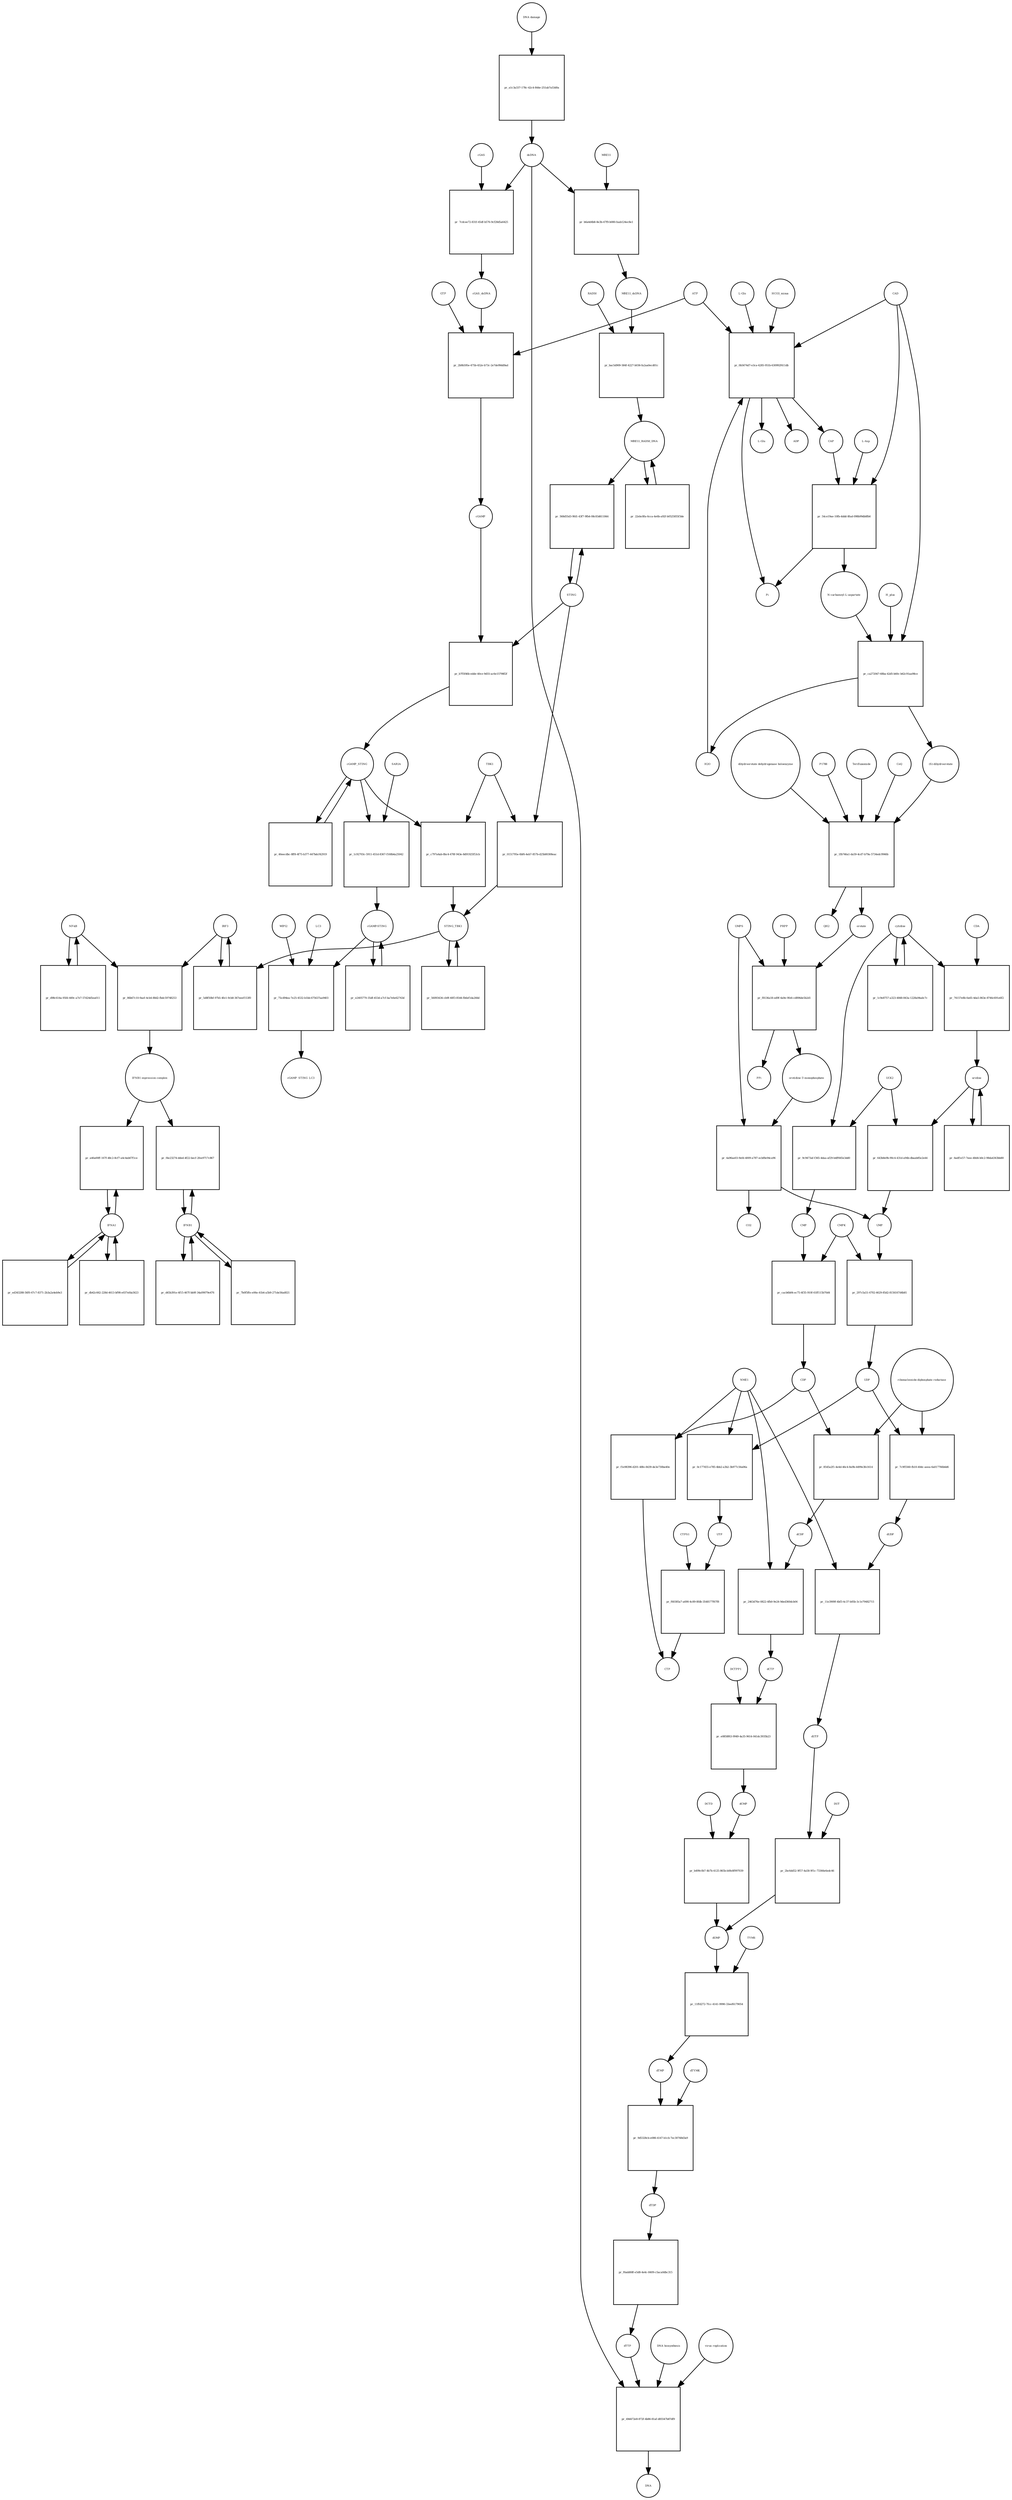 strict digraph  {
"NF-kB" [annotation="urn_miriam_obo.go_GO%3A0071159", bipartite=0, cls=complex, fontsize=4, label="NF-kB", shape=circle];
"pr_86b67c10-9aef-4cb4-88d2-fbdc59748253" [annotation="", bipartite=1, cls=process, fontsize=4, label="pr_86b67c10-9aef-4cb4-88d2-fbdc59748253", shape=square];
"IFNB1 expression complex" [annotation="", bipartite=0, cls=complex, fontsize=4, label="IFNB1 expression complex", shape=circle];
IRF3 [annotation="urn_miriam_hgnc_6118|urn_miriam_uniprot_Q14653|urn_miriam_ensembl_ENSG00000126456|urn_miriam_refseq_NM_001571|urn_miriam_hgnc.symbol_IRF3|urn_miriam_ncbigene_3661", bipartite=0, cls="macromolecule multimer", fontsize=4, label=IRF3, shape=circle];
dCDP [annotation="urn_miriam_obo.chebi_CHEBI%3A28846", bipartite=0, cls="simple chemical", fontsize=4, label=dCDP, shape=circle];
"pr_2463d76e-0822-4fb0-9e24-9ded360dcb04" [annotation="", bipartite=1, cls=process, fontsize=4, label="pr_2463d76e-0822-4fb0-9e24-9ded360dcb04", shape=square];
dCTP [annotation="urn_miriam_obo.chebi_CHEBI%3A16311", bipartite=0, cls="simple chemical", fontsize=4, label=dCTP, shape=circle];
NME1 [annotation="urn_miriam_uniprot_P15531|urn_miriam_hgnc_7849", bipartite=0, cls=macromolecule, fontsize=4, label=NME1, shape=circle];
uridine [annotation="urn_miriam_obo.chebi_CHEBI%3A16704", bipartite=0, cls="simple chemical", fontsize=4, label=uridine, shape=circle];
"pr_643b8e9b-90c4-431d-a94b-dbaab85e2e44" [annotation="", bipartite=1, cls=process, fontsize=4, label="pr_643b8e9b-90c4-431d-a94b-dbaab85e2e44", shape=square];
UMP [annotation="urn_miriam_obo.chebi_CHEBI%3A57865", bipartite=0, cls="simple chemical", fontsize=4, label=UMP, shape=circle];
UCK2 [annotation="urn_miriam_uniprot_Q9HA47|urn_miriam_hgnc_HGNC%3A12562", bipartite=0, cls=macromolecule, fontsize=4, label=UCK2, shape=circle];
"orotidine 5'-monophosphate" [annotation="urn_miriam_obo.chebi_CHEBI%3A15842", bipartite=0, cls="simple chemical", fontsize=4, label="orotidine 5'-monophosphate", shape=circle];
"pr_4a96ae03-9efd-4009-a787-ecbf8e94ca96" [annotation="", bipartite=1, cls=process, fontsize=4, label="pr_4a96ae03-9efd-4009-a787-ecbf8e94ca96", shape=square];
UMPS [annotation="urn_miriam_ncbigene_7372|urn_miriam_refseq_NM_000373|urn_miriam_hgnc.symbol_UMPS|urn_miriam_hgnc_12563|urn_miriam_ensembl_ENSG00000114491|urn_miriam_uniprot_P11172", bipartite=0, cls="macromolecule multimer", fontsize=4, label=UMPS, shape=circle];
CO2 [annotation="urn_miriam_obo.chebi_CHEBI%3A16526", bipartite=0, cls="simple chemical", fontsize=4, label=CO2, shape=circle];
UTP [annotation="urn_miriam_obo.chebi_CHEBI%3A15713", bipartite=0, cls="simple chemical", fontsize=4, label=UTP, shape=circle];
"pr_f60385a7-a690-4c89-8fdb-3548177f67f8" [annotation="", bipartite=1, cls=process, fontsize=4, label="pr_f60385a7-a690-4c89-8fdb-3548177f67f8", shape=square];
CTP [annotation="urn_miriam_obo.chebi_CHEBI%3A17677", bipartite=0, cls="simple chemical", fontsize=4, label=CTP, shape=circle];
CTPS1 [annotation="urn_miriam_hgnc_HGNC%3A2519|urn_miriam_uniprot_P17812", bipartite=0, cls=macromolecule, fontsize=4, label=CTPS1, shape=circle];
UDP [annotation="urn_miriam_obo.chebi_CHEBI%3A17659", bipartite=0, cls="simple chemical", fontsize=4, label=UDP, shape=circle];
"pr_7c9f5560-fb10-40dc-aeea-6a017766b6d6" [annotation="", bipartite=1, cls=process, fontsize=4, label="pr_7c9f5560-fb10-40dc-aeea-6a017766b6d6", shape=square];
dUDP [annotation="urn_miriam_obo.chebi_CHEBI%3A28850", bipartite=0, cls="simple chemical", fontsize=4, label=dUDP, shape=circle];
"ribonucleoside-diphosphate reductase" [annotation="urn_miriam_brenda_1.17.4.1|urn_miriam_obo.go_GO%3A0005971", bipartite=0, cls=complex, fontsize=4, label="ribonucleoside-diphosphate reductase", shape=circle];
IFNB1 [annotation="urn_miriam_ensembl_ENSG00000171855|urn_miriam_hgnc.symbol_IFNB1|urn_miriam_hgnc_5434|urn_miriam_uniprot_P01574|urn_miriam_refseq_NM_002176|urn_miriam_ncbigene_3456", bipartite=0, cls=macromolecule, fontsize=4, label=IFNB1, shape=circle];
"pr_f4e23274-dded-4f22-becf-2fee9717c867" [annotation="", bipartite=1, cls=process, fontsize=4, label="pr_f4e23274-dded-4f22-becf-2fee9717c867", shape=square];
"pr_297c5a51-6702-4629-85d2-8156167d4b81" [annotation="", bipartite=1, cls=process, fontsize=4, label="pr_297c5a51-6702-4629-85d2-8156167d4b81", shape=square];
CMPK [annotation="urn_miriam_uniprot_P30085|urn_miriam_hgnc_HGNC%3A18170", bipartite=0, cls=macromolecule, fontsize=4, label=CMPK, shape=circle];
"cGAMP-STING" [annotation="", bipartite=0, cls=complex, fontsize=4, label="cGAMP-STING", shape=circle];
"pr_e2405770-35df-453d-a7cf-ba7e6e62743d" [annotation="", bipartite=1, cls=process, fontsize=4, label="pr_e2405770-35df-453d-a7cf-ba7e6e62743d", shape=square];
IFNA1 [annotation="urn_miriam_hgnc.symbol_IFNA1|urn_miriam_ncbigene_3439|urn_miriam_refseq_NM_024013|urn_miriam_uniprot_P01562|urn_miriam_hgnc_5417|urn_miriam_ensembl_ENSG00000197919", bipartite=0, cls=macromolecule, fontsize=4, label=IFNA1, shape=circle];
"pr_a46a00ff-167f-48c2-8cf7-a4c4ab67f1ce" [annotation="", bipartite=1, cls=process, fontsize=4, label="pr_a46a00ff-167f-48c2-8cf7-a4c4ab67f1ce", shape=square];
"pr_6adf1e57-7eee-48d4-b0c2-98da4363bb80" [annotation="", bipartite=1, cls=process, fontsize=4, label="pr_6adf1e57-7eee-48d4-b0c2-98da4363bb80", shape=square];
CDP [annotation="urn_miriam_obo.chebi_CHEBI%3A17239", bipartite=0, cls="simple chemical", fontsize=4, label=CDP, shape=circle];
"pr_8545a2f1-4e4d-46c4-8a9b-4499e3fe1614" [annotation="", bipartite=1, cls=process, fontsize=4, label="pr_8545a2f1-4e4d-46c4-8a9b-4499e3fe1614", shape=square];
"pr_f1e98396-d201-48fe-8439-de3e730be40e" [annotation="", bipartite=1, cls=process, fontsize=4, label="pr_f1e98396-d201-48fe-8439-de3e730be40e", shape=square];
dTDP [annotation="urn_miriam_obo.chebi_CHEBI%3A18075", bipartite=0, cls="simple chemical", fontsize=4, label=dTDP, shape=circle];
"pr_f6add68f-e5d8-4e4c-8409-c5aca0dbc315" [annotation="", bipartite=1, cls=process, fontsize=4, label="pr_f6add68f-e5d8-4e4c-8409-c5aca0dbc315", shape=square];
dTTP [annotation="urn_miriam_obo.chebi_CHEBI%3A18077", bipartite=0, cls="simple chemical", fontsize=4, label=dTTP, shape=circle];
CMP [annotation="urn_miriam_obo.chebi_CHEBI%3A17361", bipartite=0, cls="simple chemical", fontsize=4, label=CMP, shape=circle];
"pr_cacb6b84-ec75-4f35-910f-61ff115b70d4" [annotation="", bipartite=1, cls=process, fontsize=4, label="pr_cacb6b84-ec75-4f35-910f-61ff115b70d4", shape=square];
dUMP [annotation="urn_miriam_obo.chebi_CHEBI%3A17622", bipartite=0, cls="simple chemical", fontsize=4, label=dUMP, shape=circle];
"pr_11ffd272-7fcc-4141-9990-33eef6179054" [annotation="", bipartite=1, cls=process, fontsize=4, label="pr_11ffd272-7fcc-4141-9990-33eef6179054", shape=square];
dTMP [annotation="urn_miriam_obo.chebi_CHEBI%3A17013", bipartite=0, cls="simple chemical", fontsize=4, label=dTMP, shape=circle];
TYMS [annotation="urn_miriam_uniprot_P04818|urn_miriam_hgnc_HGNC%3A12441", bipartite=0, cls=macromolecule, fontsize=4, label=TYMS, shape=circle];
dsDNA [annotation="urn_miriam_obo.chebi_CHEBI%3A75909", bipartite=0, cls="simple chemical", fontsize=4, label=dsDNA, shape=circle];
"pr_49d472e8-872f-4b86-81af-d85547b87df9" [annotation="", bipartite=1, cls=process, fontsize=4, label="pr_49d472e8-872f-4b86-81af-d85547b87df9", shape=square];
DNA [annotation="", bipartite=0, cls="nucleic acid feature", fontsize=4, label=DNA, shape=circle];
"DNA biosynthesis" [annotation="urn_miriam_obo.go_GO%3A0071897", bipartite=0, cls=phenotype, fontsize=4, label="DNA biosynthesis", shape=circle];
"virus replication" [annotation="urn_miriam_obo.go_GO%3A0019079", bipartite=0, cls=phenotype, fontsize=4, label="virus replication", shape=circle];
MRE11_RAD50_DNA [annotation="", bipartite=0, cls=complex, fontsize=4, label=MRE11_RAD50_DNA, shape=circle];
"pr_22ebc8fa-6cca-4e6b-a92f-b0525855f3de" [annotation="", bipartite=1, cls=process, fontsize=4, label="pr_22ebc8fa-6cca-4e6b-a92f-b0525855f3de", shape=square];
"pr_e0858f63-9949-4a35-9614-041dc3935b23" [annotation="", bipartite=1, cls=process, fontsize=4, label="pr_e0858f63-9949-4a35-9614-041dc3935b23", shape=square];
dCMP [annotation="urn_miriam_obo.chebi_CHEBI%3A15918", bipartite=0, cls="simple chemical", fontsize=4, label=dCMP, shape=circle];
DCTPP1 [annotation="urn_miriam_uniprot_Q9H773|urn_miriam_hgnc_HGNC%3A28777", bipartite=0, cls=macromolecule, fontsize=4, label=DCTPP1, shape=circle];
"pr_7b0f5ffe-e06e-41b4-a5b9-271de56ad021" [annotation="", bipartite=1, cls=process, fontsize=4, label="pr_7b0f5ffe-e06e-41b4-a5b9-271de56ad021", shape=square];
"pr_d45b391e-4f15-467f-bb9f-34a09079e476" [annotation="", bipartite=1, cls=process, fontsize=4, label="pr_d45b391e-4f15-467f-bb9f-34a09079e476", shape=square];
ATP [annotation="urn_miriam_obo.chebi_CHEBI%3A15422", bipartite=0, cls="simple chemical", fontsize=4, label=ATP, shape=circle];
"pr_2b9b595e-475b-452e-b73c-2e7de99dd9ad" [annotation="", bipartite=1, cls=process, fontsize=4, label="pr_2b9b595e-475b-452e-b73c-2e7de99dd9ad", shape=square];
GTP [annotation="urn_miriam_obo.chebi_CHEBI%3A15996", bipartite=0, cls="simple chemical", fontsize=4, label=GTP, shape=circle];
cGAMP [annotation="urn_miriam_obo.chebi_CHEBI%3A75947", bipartite=0, cls="simple chemical", fontsize=4, label=cGAMP, shape=circle];
cGAS_dsDNA [annotation=urn_miriam_pubmed_28363908, bipartite=0, cls=complex, fontsize=4, label=cGAS_dsDNA, shape=circle];
cytidine [annotation="urn_miriam_obo.chebi_CHEBI%3A17562", bipartite=0, cls="simple chemical", fontsize=4, label=cytidine, shape=circle];
"pr_9c9473af-f365-4daa-af29-b4ff665e3dd0" [annotation="", bipartite=1, cls=process, fontsize=4, label="pr_9c9473af-f365-4daa-af29-b4ff665e3dd0", shape=square];
"pr_b7f5f46b-edde-40ce-9d55-ac6e15798f2f" [annotation="", bipartite=1, cls=process, fontsize=4, label="pr_b7f5f46b-edde-40ce-9d55-ac6e15798f2f", shape=square];
STING [annotation=urn_miriam_uniprot_Q86WV6, bipartite=0, cls="macromolecule multimer", fontsize=4, label=STING, shape=circle];
cGAMP_STING [annotation="urn_miriam_obo.go_GO%3A1990231", bipartite=0, cls=complex, fontsize=4, label=cGAMP_STING, shape=circle];
"L-Gln" [annotation="urn_miriam_obo.chebi_CHEBI%3A18050", bipartite=0, cls="simple chemical", fontsize=4, label="L-Gln", shape=circle];
"pr_0b5674d7-e3ca-4285-951b-630992f411db" [annotation="", bipartite=1, cls=process, fontsize=4, label="pr_0b5674d7-e3ca-4285-951b-630992f411db", shape=square];
CAP [annotation="urn_miriam_obo.chebi_CHEBI%3A17672", bipartite=0, cls="simple chemical", fontsize=4, label=CAP, shape=circle];
CAD [annotation="urn_miriam_refseq_NM_001306079|urn_miriam_hgnc_1424|urn_miriam_hgnc.symbol_CAD|urn_miriam_uniprot_P27708|urn_miriam_ncbigene_790|urn_miriam_ensembl_ENSG00000084774", bipartite=0, cls=macromolecule, fontsize=4, label=CAD, shape=circle];
HCO3_minus [annotation="urn_miriam_obo.chebi_CHEBI%3A17544", bipartite=0, cls="simple chemical", fontsize=4, label=HCO3_minus, shape=circle];
H2O [annotation="urn_miriam_obo.chebi_CHEBI%3A15377", bipartite=0, cls="simple chemical", fontsize=4, label=H2O, shape=circle];
"L-Glu" [annotation="urn_miriam_obo.chebi_CHEBI%3A16015", bipartite=0, cls="simple chemical", fontsize=4, label="L-Glu", shape=circle];
ADP [annotation="urn_miriam_obo.chebi_CHEBI%3A16761", bipartite=0, cls="simple chemical", fontsize=4, label=ADP, shape=circle];
Pi [annotation="urn_miriam_obo.chebi_CHEBI%3A18367", bipartite=0, cls="simple chemical", fontsize=4, label=Pi, shape=circle];
"pr_0c177455-e785-4bb2-a3b2-3b977c56a06a" [annotation="", bipartite=1, cls=process, fontsize=4, label="pr_0c177455-e785-4bb2-a3b2-3b977c56a06a", shape=square];
"N-carbamoyl-L-aspartate" [annotation="urn_miriam_obo.chebi_CHEBI%3A32814", bipartite=0, cls="simple chemical", fontsize=4, label="N-carbamoyl-L-aspartate", shape=circle];
"pr_ca272047-68ba-42d5-b60c-b62c91aa98ce" [annotation="", bipartite=1, cls=process, fontsize=4, label="pr_ca272047-68ba-42d5-b60c-b62c91aa98ce", shape=square];
"(S)-dihydroorotate" [annotation="urn_miriam_obo.chebi_CHEBI%3A30864", bipartite=0, cls="simple chemical", fontsize=4, label="(S)-dihydroorotate", shape=circle];
H_plus [annotation="urn_miriam_obo.chebi_CHEBI%3A15378", bipartite=0, cls="simple chemical", fontsize=4, label=H_plus, shape=circle];
"pr_d98c614a-95fd-449c-a7e7-57d24d5ea011" [annotation="", bipartite=1, cls=process, fontsize=4, label="pr_d98c614a-95fd-449c-a7e7-57d24d5ea011", shape=square];
"pr_db42c662-228d-4613-bf98-e037efda5623" [annotation="", bipartite=1, cls=process, fontsize=4, label="pr_db42c662-228d-4613-bf98-e037efda5623", shape=square];
TBK1 [annotation="urn_miriam_hgnc.symbol_TBK1|urn_miriam_ensembl_ENSG00000183735|urn_miriam_uniprot_Q9UHD2|urn_miriam_refseq_NM_013254|urn_miriam_hgnc_11584|urn_miriam_ncbigene_29110", bipartite=0, cls=macromolecule, fontsize=4, label=TBK1, shape=circle];
"pr_c797a4ab-8bc4-478f-943e-8d91925f53cb" [annotation="", bipartite=1, cls=process, fontsize=4, label="pr_c797a4ab-8bc4-478f-943e-8d91925f53cb", shape=square];
STING_TBK1 [annotation=urn_miriam_pubmed_30842653, bipartite=0, cls=complex, fontsize=4, label=STING_TBK1, shape=circle];
"pr_568d55d3-9fd1-43f7-9fb4-08c83d611844" [annotation="", bipartite=1, cls=process, fontsize=4, label="pr_568d55d3-9fd1-43f7-9fb4-08c83d611844", shape=square];
"pr_ed343288-56f0-47c7-8371-2b3a2a4eb9e3" [annotation="", bipartite=1, cls=process, fontsize=4, label="pr_ed343288-56f0-47c7-8371-2b3a2a4eb9e3", shape=square];
"pr_7cdcee72-831f-45df-b576-9cf28d5a6425" [annotation="", bipartite=1, cls=process, fontsize=4, label="pr_7cdcee72-831f-45df-b576-9cf28d5a6425", shape=square];
cGAS [annotation="urn_miriam_ensembl_ENSG00000164430|urn_miriam_hgnc_21367|urn_miriam_ncbigene_115004|urn_miriam_uniprot_Q8N884|urn_miriam_hgnc.symbol_CGAS|urn_miriam_refseq_NM_138441", bipartite=0, cls=macromolecule, fontsize=4, label=cGAS, shape=circle];
"pr_56093434-cb9f-40f3-8544-fb6ef1da266d" [annotation="", bipartite=1, cls=process, fontsize=4, label="pr_56093434-cb9f-40f3-8544-fb6ef1da266d", shape=square];
orotate [annotation="urn_miriam_obo.chebi_CHEBI%3A30839", bipartite=0, cls="simple chemical", fontsize=4, label=orotate, shape=circle];
"pr_f8136a18-ed9f-4a9e-9fe6-cd896de5b2d1" [annotation="", bipartite=1, cls=process, fontsize=4, label="pr_f8136a18-ed9f-4a9e-9fe6-cd896de5b2d1", shape=square];
PRPP [annotation="urn_miriam_obo.chebi_CHEBI%3A17111", bipartite=0, cls="simple chemical", fontsize=4, label=PRPP, shape=circle];
PPi [annotation="urn_miriam_obo.chebi_CHEBI%3A18361", bipartite=0, cls="simple chemical", fontsize=4, label=PPi, shape=circle];
"pr_1c9e8757-a323-4848-843a-1228a94adc7c" [annotation="", bipartite=1, cls=process, fontsize=4, label="pr_1c9e8757-a323-4848-843a-1228a94adc7c", shape=square];
"pr_5d8f50bf-97b5-4fe1-9cb8-367eeef153f0" [annotation="", bipartite=1, cls=process, fontsize=4, label="pr_5d8f50bf-97b5-4fe1-9cb8-367eeef153f0", shape=square];
"pr_46eecdbc-8ff8-4f75-b377-447bdcf42919" [annotation="", bipartite=1, cls=process, fontsize=4, label="pr_46eecdbc-8ff8-4f75-b377-447bdcf42919", shape=square];
RAD50 [annotation="urn_miriam_ncbigene_10111|urn_miriam_refseq_NM_005732|urn_miriam_uniprot_Q92878|urn_miriam_hgnc.symbol_RAD50|urn_miriam_ensembl_ENSG00000113522|urn_miriam_hgnc_9816", bipartite=0, cls="macromolecule multimer", fontsize=4, label=RAD50, shape=circle];
"pr_bac5d909-584f-4227-b036-fa2aa0ecd01c" [annotation="", bipartite=1, cls=process, fontsize=4, label="pr_bac5d909-584f-4227-b036-fa2aa0ecd01c", shape=square];
MRE11_dsDNA [annotation="urn_miriam_obo.go_GO%3A0003690", bipartite=0, cls=complex, fontsize=4, label=MRE11_dsDNA, shape=circle];
"pr_1fb746a1-da59-4cd7-b79a-5734edc9946b" [annotation="", bipartite=1, cls=process, fontsize=4, label="pr_1fb746a1-da59-4cd7-b79a-5734edc9946b", shape=square];
"dihydroorotate dehydrogenase holoenzyme" [annotation="urn_miriam_ncbigene_1723|urn_miriam_hgnc_HGNC%3A2867|urn_miriam_hgnc.symbol_DHODH", bipartite=0, cls="simple chemical", fontsize=4, label="dihydroorotate dehydrogenase holoenzyme", shape=circle];
P1788 [annotation=urn_miriam_pubmed_31740051, bipartite=0, cls="simple chemical", fontsize=4, label=P1788, shape=circle];
Teriflunomide [annotation=urn_miriam_drugbank_DB08880, bipartite=0, cls="simple chemical", fontsize=4, label=Teriflunomide, shape=circle];
CoQ [annotation="urn_miriam_obo.chebi_CHEBI%3A16389", bipartite=0, cls="simple chemical", fontsize=4, label=CoQ, shape=circle];
QH2 [annotation="urn_miriam_obo.chebi_CHEBI%3A17976", bipartite=0, cls="simple chemical", fontsize=4, label=QH2, shape=circle];
"pr_11e3909f-4bf3-4c37-b05b-3c1e79482715" [annotation="", bipartite=1, cls=process, fontsize=4, label="pr_11e3909f-4bf3-4c37-b05b-3c1e79482715", shape=square];
dUTP [annotation="urn_miriam_obo.chebi_CHEBI%3A17625", bipartite=0, cls="simple chemical", fontsize=4, label=dUTP, shape=circle];
"pr_74157e8b-0a65-4da5-863e-8746c691e6f2" [annotation="", bipartite=1, cls=process, fontsize=4, label="pr_74157e8b-0a65-4da5-863e-8746c691e6f2", shape=square];
CDA [annotation="urn_miriam_uniprot_P32320|urn_miriam_ncbigene_978|urn_miriam_refseq_NM_001785|urn_miriam_ensembl_ENSG00000158825|urn_miriam_hgnc.symbol_CDA|urn_miriam_hgnc_1712", bipartite=0, cls=macromolecule, fontsize=4, label=CDA, shape=circle];
"pr_2bc6dd52-9f57-4a58-9f1c-73366e6edc46" [annotation="", bipartite=1, cls=process, fontsize=4, label="pr_2bc6dd52-9f57-4a58-9f1c-73366e6edc46", shape=square];
DUT [annotation="urn_miriam_hgnc_HGNC%3A3078|urn_miriam_uniprot_P33316", bipartite=0, cls=macromolecule, fontsize=4, label=DUT, shape=circle];
"pr_75cd94ea-7e25-4532-b1bb-675637aa9403" [annotation="", bipartite=1, cls=process, fontsize=4, label="pr_75cd94ea-7e25-4532-b1bb-675637aa9403", shape=square];
LC3 [annotation="", bipartite=0, cls=macromolecule, fontsize=4, label=LC3, shape=circle];
cGAMP_STING_LC3 [annotation="", bipartite=0, cls=complex, fontsize=4, label=cGAMP_STING_LC3, shape=circle];
WIPI2 [annotation="urn_miriam_refseq_NM_015610|urn_miriam_hgnc_32225|urn_miriam_hgnc.symbol_WIPI2|urn_miriam_ensembl_ENSG00000157954|urn_miriam_ncbigene_26100|urn_miriam_uniprot_Q9Y4P8", bipartite=0, cls=macromolecule, fontsize=4, label=WIPI2, shape=circle];
"pr_54ce19ae-10fb-4ddd-8fad-098b99db8fb6" [annotation="", bipartite=1, cls=process, fontsize=4, label="pr_54ce19ae-10fb-4ddd-8fad-098b99db8fb6", shape=square];
"L-Asp" [annotation="urn_miriam_obo.chebi_CHEBI%3A29991", bipartite=0, cls="simple chemical", fontsize=4, label="L-Asp", shape=circle];
"pr_b6a4d4b8-8e3b-47f9-b080-faab124ec8e1" [annotation="", bipartite=1, cls=process, fontsize=4, label="pr_b6a4d4b8-8e3b-47f9-b080-faab124ec8e1", shape=square];
MRE11 [annotation="urn_miriam_hgnc.symbol_MRE11|urn_miriam_ncbigene_4361|urn_miriam_uniprot_P49959|urn_miriam_ensembl_ENSG00000020922|urn_miriam_refseq_NM_005591|urn_miriam_hgnc_7230", bipartite=0, cls="macromolecule multimer", fontsize=4, label=MRE11, shape=circle];
"pr_9d5328cb-e086-4147-b1cb-7ec30748d3a9" [annotation="", bipartite=1, cls=process, fontsize=4, label="pr_9d5328cb-e086-4147-b1cb-7ec30748d3a9", shape=square];
dTYMK [annotation="urn_miriam_uniprot_P23919|urn_miriam_hgnc_HGNC%3A3061", bipartite=0, cls=macromolecule, fontsize=4, label=dTYMK, shape=circle];
"pr_1c92703c-5911-451d-8367-f168b4a25042" [annotation="", bipartite=1, cls=process, fontsize=4, label="pr_1c92703c-5911-451d-8367-f168b4a25042", shape=square];
SAR1A [annotation="urn_miriam_uniprot_Q9NR31|urn_miriam_ensembl_ENSG00000079332|urn_miriam_hgnc_10534|urn_miriam_hgnc.symbol_SAR1A|urn_miriam_refseq_NM_001142648|urn_miriam_ncbigene_56681", bipartite=0, cls=macromolecule, fontsize=4, label=SAR1A, shape=circle];
"pr_0151795e-6bf6-4eb7-857b-d25b80308eac" [annotation="", bipartite=1, cls=process, fontsize=4, label="pr_0151795e-6bf6-4eb7-857b-d25b80308eac", shape=square];
"pr_a1c3a337-178c-42c4-844e-251ab7a53d0a" [annotation="", bipartite=1, cls=process, fontsize=4, label="pr_a1c3a337-178c-42c4-844e-251ab7a53d0a", shape=square];
"DNA damage" [annotation="", bipartite=0, cls=phenotype, fontsize=4, label="DNA damage", shape=circle];
"pr_b499c0b7-4b7b-4125-865b-b0fe8f997039" [annotation="", bipartite=1, cls=process, fontsize=4, label="pr_b499c0b7-4b7b-4125-865b-b0fe8f997039", shape=square];
DCTD [annotation="urn_miriam_uniprot_P32321|urn_miriam_hgnc_HGNC%3A2710", bipartite=0, cls=macromolecule, fontsize=4, label=DCTD, shape=circle];
"NF-kB" -> "pr_86b67c10-9aef-4cb4-88d2-fbdc59748253"  [annotation="", interaction_type=consumption];
"NF-kB" -> "pr_d98c614a-95fd-449c-a7e7-57d24d5ea011"  [annotation="", interaction_type=consumption];
"pr_86b67c10-9aef-4cb4-88d2-fbdc59748253" -> "IFNB1 expression complex"  [annotation="", interaction_type=production];
"IFNB1 expression complex" -> "pr_f4e23274-dded-4f22-becf-2fee9717c867"  [annotation=urn_miriam_pubmed_20610653, interaction_type=stimulation];
"IFNB1 expression complex" -> "pr_a46a00ff-167f-48c2-8cf7-a4c4ab67f1ce"  [annotation=urn_miriam_pubmed_16979567, interaction_type=stimulation];
IRF3 -> "pr_86b67c10-9aef-4cb4-88d2-fbdc59748253"  [annotation="", interaction_type=consumption];
IRF3 -> "pr_5d8f50bf-97b5-4fe1-9cb8-367eeef153f0"  [annotation="", interaction_type=consumption];
dCDP -> "pr_2463d76e-0822-4fb0-9e24-9ded360dcb04"  [annotation="", interaction_type=consumption];
"pr_2463d76e-0822-4fb0-9e24-9ded360dcb04" -> dCTP  [annotation="", interaction_type=production];
dCTP -> "pr_e0858f63-9949-4a35-9614-041dc3935b23"  [annotation="", interaction_type=consumption];
NME1 -> "pr_2463d76e-0822-4fb0-9e24-9ded360dcb04"  [annotation=urn_miriam_pubmed_17827303, interaction_type=catalysis];
NME1 -> "pr_f1e98396-d201-48fe-8439-de3e730be40e"  [annotation=urn_miriam_pubmed_28458037, interaction_type=catalysis];
NME1 -> "pr_0c177455-e785-4bb2-a3b2-3b977c56a06a"  [annotation=urn_miriam_pubmed_28458037, interaction_type=catalysis];
NME1 -> "pr_11e3909f-4bf3-4c37-b05b-3c1e79482715"  [annotation=urn_miriam_pubmed_17827303, interaction_type=catalysis];
uridine -> "pr_643b8e9b-90c4-431d-a94b-dbaab85e2e44"  [annotation="", interaction_type=consumption];
uridine -> "pr_6adf1e57-7eee-48d4-b0c2-98da4363bb80"  [annotation="", interaction_type=consumption];
"pr_643b8e9b-90c4-431d-a94b-dbaab85e2e44" -> UMP  [annotation="", interaction_type=production];
UMP -> "pr_297c5a51-6702-4629-85d2-8156167d4b81"  [annotation="", interaction_type=consumption];
UCK2 -> "pr_643b8e9b-90c4-431d-a94b-dbaab85e2e44"  [annotation=urn_miriam_pubmed_15130468, interaction_type=catalysis];
UCK2 -> "pr_9c9473af-f365-4daa-af29-b4ff665e3dd0"  [annotation=urn_miriam_pubmed_15130468, interaction_type=catalysis];
"orotidine 5'-monophosphate" -> "pr_4a96ae03-9efd-4009-a787-ecbf8e94ca96"  [annotation="", interaction_type=consumption];
"pr_4a96ae03-9efd-4009-a787-ecbf8e94ca96" -> UMP  [annotation="", interaction_type=production];
"pr_4a96ae03-9efd-4009-a787-ecbf8e94ca96" -> CO2  [annotation="", interaction_type=production];
UMPS -> "pr_4a96ae03-9efd-4009-a787-ecbf8e94ca96"  [annotation=urn_miriam_reactome_REACT_1698, interaction_type=catalysis];
UMPS -> "pr_f8136a18-ed9f-4a9e-9fe6-cd896de5b2d1"  [annotation=urn_miriam_reactome_REACT_1698, interaction_type=catalysis];
UTP -> "pr_f60385a7-a690-4c89-8fdb-3548177f67f8"  [annotation="", interaction_type=consumption];
"pr_f60385a7-a690-4c89-8fdb-3548177f67f8" -> CTP  [annotation="", interaction_type=production];
CTPS1 -> "pr_f60385a7-a690-4c89-8fdb-3548177f67f8"  [annotation=urn_miriam_pubmed_5411547, interaction_type=catalysis];
UDP -> "pr_7c9f5560-fb10-40dc-aeea-6a017766b6d6"  [annotation="", interaction_type=consumption];
UDP -> "pr_0c177455-e785-4bb2-a3b2-3b977c56a06a"  [annotation="", interaction_type=consumption];
"pr_7c9f5560-fb10-40dc-aeea-6a017766b6d6" -> dUDP  [annotation="", interaction_type=production];
dUDP -> "pr_11e3909f-4bf3-4c37-b05b-3c1e79482715"  [annotation="", interaction_type=consumption];
"ribonucleoside-diphosphate reductase" -> "pr_7c9f5560-fb10-40dc-aeea-6a017766b6d6"  [annotation=urn_miriam_pubmed_24809024, interaction_type=catalysis];
"ribonucleoside-diphosphate reductase" -> "pr_8545a2f1-4e4d-46c4-8a9b-4499e3fe1614"  [annotation=urn_miriam_pubmed_24809024, interaction_type=catalysis];
IFNB1 -> "pr_f4e23274-dded-4f22-becf-2fee9717c867"  [annotation="", interaction_type=consumption];
IFNB1 -> "pr_7b0f5ffe-e06e-41b4-a5b9-271de56ad021"  [annotation="", interaction_type=consumption];
IFNB1 -> "pr_d45b391e-4f15-467f-bb9f-34a09079e476"  [annotation="", interaction_type=consumption];
"pr_f4e23274-dded-4f22-becf-2fee9717c867" -> IFNB1  [annotation="", interaction_type=production];
"pr_297c5a51-6702-4629-85d2-8156167d4b81" -> UDP  [annotation="", interaction_type=production];
CMPK -> "pr_297c5a51-6702-4629-85d2-8156167d4b81"  [annotation=urn_miriam_pubmed_10462544, interaction_type=catalysis];
CMPK -> "pr_cacb6b84-ec75-4f35-910f-61ff115b70d4"  [annotation=urn_miriam_pubmed_10462544, interaction_type=catalysis];
"cGAMP-STING" -> "pr_e2405770-35df-453d-a7cf-ba7e6e62743d"  [annotation="", interaction_type=consumption];
"cGAMP-STING" -> "pr_75cd94ea-7e25-4532-b1bb-675637aa9403"  [annotation="", interaction_type=consumption];
"pr_e2405770-35df-453d-a7cf-ba7e6e62743d" -> "cGAMP-STING"  [annotation="", interaction_type=production];
IFNA1 -> "pr_a46a00ff-167f-48c2-8cf7-a4c4ab67f1ce"  [annotation="", interaction_type=consumption];
IFNA1 -> "pr_db42c662-228d-4613-bf98-e037efda5623"  [annotation="", interaction_type=consumption];
IFNA1 -> "pr_ed343288-56f0-47c7-8371-2b3a2a4eb9e3"  [annotation="", interaction_type=consumption];
"pr_a46a00ff-167f-48c2-8cf7-a4c4ab67f1ce" -> IFNA1  [annotation="", interaction_type=production];
"pr_6adf1e57-7eee-48d4-b0c2-98da4363bb80" -> uridine  [annotation="", interaction_type=production];
CDP -> "pr_8545a2f1-4e4d-46c4-8a9b-4499e3fe1614"  [annotation="", interaction_type=consumption];
CDP -> "pr_f1e98396-d201-48fe-8439-de3e730be40e"  [annotation="", interaction_type=consumption];
"pr_8545a2f1-4e4d-46c4-8a9b-4499e3fe1614" -> dCDP  [annotation="", interaction_type=production];
"pr_f1e98396-d201-48fe-8439-de3e730be40e" -> CTP  [annotation="", interaction_type=production];
dTDP -> "pr_f6add68f-e5d8-4e4c-8409-c5aca0dbc315"  [annotation="", interaction_type=consumption];
"pr_f6add68f-e5d8-4e4c-8409-c5aca0dbc315" -> dTTP  [annotation="", interaction_type=production];
dTTP -> "pr_49d472e8-872f-4b86-81af-d85547b87df9"  [annotation="", interaction_type=consumption];
CMP -> "pr_cacb6b84-ec75-4f35-910f-61ff115b70d4"  [annotation="", interaction_type=consumption];
"pr_cacb6b84-ec75-4f35-910f-61ff115b70d4" -> CDP  [annotation="", interaction_type=production];
dUMP -> "pr_11ffd272-7fcc-4141-9990-33eef6179054"  [annotation="", interaction_type=consumption];
"pr_11ffd272-7fcc-4141-9990-33eef6179054" -> dTMP  [annotation="", interaction_type=production];
dTMP -> "pr_9d5328cb-e086-4147-b1cb-7ec30748d3a9"  [annotation="", interaction_type=consumption];
TYMS -> "pr_11ffd272-7fcc-4141-9990-33eef6179054"  [annotation=urn_miriam_pubmed_3099389, interaction_type=catalysis];
dsDNA -> "pr_49d472e8-872f-4b86-81af-d85547b87df9"  [annotation="", interaction_type=consumption];
dsDNA -> "pr_7cdcee72-831f-45df-b576-9cf28d5a6425"  [annotation="", interaction_type=consumption];
dsDNA -> "pr_b6a4d4b8-8e3b-47f9-b080-faab124ec8e1"  [annotation="", interaction_type=consumption];
"pr_49d472e8-872f-4b86-81af-d85547b87df9" -> DNA  [annotation="", interaction_type=production];
"DNA biosynthesis" -> "pr_49d472e8-872f-4b86-81af-d85547b87df9"  [annotation="", interaction_type=catalysis];
"virus replication" -> "pr_49d472e8-872f-4b86-81af-d85547b87df9"  [annotation="", interaction_type=inhibition];
MRE11_RAD50_DNA -> "pr_22ebc8fa-6cca-4e6b-a92f-b0525855f3de"  [annotation="", interaction_type=consumption];
MRE11_RAD50_DNA -> "pr_568d55d3-9fd1-43f7-9fb4-08c83d611844"  [annotation=urn_miriam_pubmed_23388631, interaction_type=catalysis];
"pr_22ebc8fa-6cca-4e6b-a92f-b0525855f3de" -> MRE11_RAD50_DNA  [annotation="", interaction_type=production];
"pr_e0858f63-9949-4a35-9614-041dc3935b23" -> dCMP  [annotation="", interaction_type=production];
dCMP -> "pr_b499c0b7-4b7b-4125-865b-b0fe8f997039"  [annotation="", interaction_type=consumption];
DCTPP1 -> "pr_e0858f63-9949-4a35-9614-041dc3935b23"  [annotation=urn_miriam_pubmed_13788541, interaction_type=catalysis];
"pr_7b0f5ffe-e06e-41b4-a5b9-271de56ad021" -> IFNB1  [annotation="", interaction_type=production];
"pr_d45b391e-4f15-467f-bb9f-34a09079e476" -> IFNB1  [annotation="", interaction_type=production];
ATP -> "pr_2b9b595e-475b-452e-b73c-2e7de99dd9ad"  [annotation="", interaction_type=consumption];
ATP -> "pr_0b5674d7-e3ca-4285-951b-630992f411db"  [annotation="", interaction_type=consumption];
"pr_2b9b595e-475b-452e-b73c-2e7de99dd9ad" -> cGAMP  [annotation="", interaction_type=production];
GTP -> "pr_2b9b595e-475b-452e-b73c-2e7de99dd9ad"  [annotation="", interaction_type=consumption];
cGAMP -> "pr_b7f5f46b-edde-40ce-9d55-ac6e15798f2f"  [annotation="", interaction_type=consumption];
cGAS_dsDNA -> "pr_2b9b595e-475b-452e-b73c-2e7de99dd9ad"  [annotation=urn_miriam_pubmed_29622565, interaction_type=catalysis];
cytidine -> "pr_9c9473af-f365-4daa-af29-b4ff665e3dd0"  [annotation="", interaction_type=consumption];
cytidine -> "pr_1c9e8757-a323-4848-843a-1228a94adc7c"  [annotation="", interaction_type=consumption];
cytidine -> "pr_74157e8b-0a65-4da5-863e-8746c691e6f2"  [annotation="", interaction_type=consumption];
"pr_9c9473af-f365-4daa-af29-b4ff665e3dd0" -> CMP  [annotation="", interaction_type=production];
"pr_b7f5f46b-edde-40ce-9d55-ac6e15798f2f" -> cGAMP_STING  [annotation="", interaction_type=production];
STING -> "pr_b7f5f46b-edde-40ce-9d55-ac6e15798f2f"  [annotation="", interaction_type=consumption];
STING -> "pr_568d55d3-9fd1-43f7-9fb4-08c83d611844"  [annotation="", interaction_type=consumption];
STING -> "pr_0151795e-6bf6-4eb7-857b-d25b80308eac"  [annotation="", interaction_type=consumption];
cGAMP_STING -> "pr_c797a4ab-8bc4-478f-943e-8d91925f53cb"  [annotation="", interaction_type=consumption];
cGAMP_STING -> "pr_46eecdbc-8ff8-4f75-b377-447bdcf42919"  [annotation="", interaction_type=consumption];
cGAMP_STING -> "pr_1c92703c-5911-451d-8367-f168b4a25042"  [annotation="", interaction_type=consumption];
"L-Gln" -> "pr_0b5674d7-e3ca-4285-951b-630992f411db"  [annotation="", interaction_type=consumption];
"pr_0b5674d7-e3ca-4285-951b-630992f411db" -> CAP  [annotation="", interaction_type=production];
"pr_0b5674d7-e3ca-4285-951b-630992f411db" -> "L-Glu"  [annotation="", interaction_type=production];
"pr_0b5674d7-e3ca-4285-951b-630992f411db" -> ADP  [annotation="", interaction_type=production];
"pr_0b5674d7-e3ca-4285-951b-630992f411db" -> Pi  [annotation="", interaction_type=production];
CAP -> "pr_54ce19ae-10fb-4ddd-8fad-098b99db8fb6"  [annotation="", interaction_type=consumption];
CAD -> "pr_0b5674d7-e3ca-4285-951b-630992f411db"  [annotation=urn_miriam_reactome_REACT_73577, interaction_type=catalysis];
CAD -> "pr_ca272047-68ba-42d5-b60c-b62c91aa98ce"  [annotation=urn_miriam_reactome_REACT_1698, interaction_type=catalysis];
CAD -> "pr_54ce19ae-10fb-4ddd-8fad-098b99db8fb6"  [annotation=urn_miriam_reactome_REACT_1698, interaction_type=catalysis];
HCO3_minus -> "pr_0b5674d7-e3ca-4285-951b-630992f411db"  [annotation="", interaction_type=consumption];
H2O -> "pr_0b5674d7-e3ca-4285-951b-630992f411db"  [annotation="", interaction_type=consumption];
"pr_0c177455-e785-4bb2-a3b2-3b977c56a06a" -> UTP  [annotation="", interaction_type=production];
"N-carbamoyl-L-aspartate" -> "pr_ca272047-68ba-42d5-b60c-b62c91aa98ce"  [annotation="", interaction_type=consumption];
"pr_ca272047-68ba-42d5-b60c-b62c91aa98ce" -> "(S)-dihydroorotate"  [annotation="", interaction_type=production];
"pr_ca272047-68ba-42d5-b60c-b62c91aa98ce" -> H2O  [annotation="", interaction_type=production];
"(S)-dihydroorotate" -> "pr_1fb746a1-da59-4cd7-b79a-5734edc9946b"  [annotation="", interaction_type=consumption];
H_plus -> "pr_ca272047-68ba-42d5-b60c-b62c91aa98ce"  [annotation="", interaction_type=consumption];
"pr_d98c614a-95fd-449c-a7e7-57d24d5ea011" -> "NF-kB"  [annotation="", interaction_type=production];
"pr_db42c662-228d-4613-bf98-e037efda5623" -> IFNA1  [annotation="", interaction_type=production];
TBK1 -> "pr_c797a4ab-8bc4-478f-943e-8d91925f53cb"  [annotation="", interaction_type=consumption];
TBK1 -> "pr_0151795e-6bf6-4eb7-857b-d25b80308eac"  [annotation="", interaction_type=consumption];
"pr_c797a4ab-8bc4-478f-943e-8d91925f53cb" -> STING_TBK1  [annotation="", interaction_type=production];
STING_TBK1 -> "pr_56093434-cb9f-40f3-8544-fb6ef1da266d"  [annotation="", interaction_type=consumption];
STING_TBK1 -> "pr_5d8f50bf-97b5-4fe1-9cb8-367eeef153f0"  [annotation="urn_miriam_pubmed_22394562|urn_miriam_pubmed_25636800", interaction_type=catalysis];
"pr_568d55d3-9fd1-43f7-9fb4-08c83d611844" -> STING  [annotation="", interaction_type=production];
"pr_ed343288-56f0-47c7-8371-2b3a2a4eb9e3" -> IFNA1  [annotation="", interaction_type=production];
"pr_7cdcee72-831f-45df-b576-9cf28d5a6425" -> cGAS_dsDNA  [annotation="", interaction_type=production];
cGAS -> "pr_7cdcee72-831f-45df-b576-9cf28d5a6425"  [annotation="", interaction_type=consumption];
"pr_56093434-cb9f-40f3-8544-fb6ef1da266d" -> STING_TBK1  [annotation="", interaction_type=production];
orotate -> "pr_f8136a18-ed9f-4a9e-9fe6-cd896de5b2d1"  [annotation="", interaction_type=consumption];
"pr_f8136a18-ed9f-4a9e-9fe6-cd896de5b2d1" -> "orotidine 5'-monophosphate"  [annotation="", interaction_type=production];
"pr_f8136a18-ed9f-4a9e-9fe6-cd896de5b2d1" -> PPi  [annotation="", interaction_type=production];
PRPP -> "pr_f8136a18-ed9f-4a9e-9fe6-cd896de5b2d1"  [annotation="", interaction_type=consumption];
"pr_1c9e8757-a323-4848-843a-1228a94adc7c" -> cytidine  [annotation="", interaction_type=production];
"pr_5d8f50bf-97b5-4fe1-9cb8-367eeef153f0" -> IRF3  [annotation="", interaction_type=production];
"pr_46eecdbc-8ff8-4f75-b377-447bdcf42919" -> cGAMP_STING  [annotation="", interaction_type=production];
RAD50 -> "pr_bac5d909-584f-4227-b036-fa2aa0ecd01c"  [annotation="", interaction_type=consumption];
"pr_bac5d909-584f-4227-b036-fa2aa0ecd01c" -> MRE11_RAD50_DNA  [annotation="", interaction_type=production];
MRE11_dsDNA -> "pr_bac5d909-584f-4227-b036-fa2aa0ecd01c"  [annotation="", interaction_type=consumption];
"pr_1fb746a1-da59-4cd7-b79a-5734edc9946b" -> orotate  [annotation="", interaction_type=production];
"pr_1fb746a1-da59-4cd7-b79a-5734edc9946b" -> QH2  [annotation="", interaction_type=production];
"dihydroorotate dehydrogenase holoenzyme" -> "pr_1fb746a1-da59-4cd7-b79a-5734edc9946b"  [annotation="urn_miriam_reactome_REACT_1698|urn_miriam_doi_10.1101%2F2020.03.11.983056", interaction_type=catalysis];
P1788 -> "pr_1fb746a1-da59-4cd7-b79a-5734edc9946b"  [annotation="urn_miriam_reactome_REACT_1698|urn_miriam_doi_10.1101%2F2020.03.11.983056", interaction_type=inhibition];
Teriflunomide -> "pr_1fb746a1-da59-4cd7-b79a-5734edc9946b"  [annotation="urn_miriam_reactome_REACT_1698|urn_miriam_doi_10.1101%2F2020.03.11.983056", interaction_type=inhibition];
CoQ -> "pr_1fb746a1-da59-4cd7-b79a-5734edc9946b"  [annotation="", interaction_type=consumption];
"pr_11e3909f-4bf3-4c37-b05b-3c1e79482715" -> dUTP  [annotation="", interaction_type=production];
dUTP -> "pr_2bc6dd52-9f57-4a58-9f1c-73366e6edc46"  [annotation="", interaction_type=consumption];
"pr_74157e8b-0a65-4da5-863e-8746c691e6f2" -> uridine  [annotation="", interaction_type=production];
CDA -> "pr_74157e8b-0a65-4da5-863e-8746c691e6f2"  [annotation="urn_miriam_pubmed_7923172|urn_miriam_pubmed_15689149", interaction_type=catalysis];
"pr_2bc6dd52-9f57-4a58-9f1c-73366e6edc46" -> dUMP  [annotation="", interaction_type=production];
DUT -> "pr_2bc6dd52-9f57-4a58-9f1c-73366e6edc46"  [annotation=urn_miriam_pubmed_18837522, interaction_type=catalysis];
"pr_75cd94ea-7e25-4532-b1bb-675637aa9403" -> cGAMP_STING_LC3  [annotation="", interaction_type=production];
LC3 -> "pr_75cd94ea-7e25-4532-b1bb-675637aa9403"  [annotation="", interaction_type=consumption];
WIPI2 -> "pr_75cd94ea-7e25-4532-b1bb-675637aa9403"  [annotation=urn_miriam_pubmed_30842662, interaction_type=catalysis];
"pr_54ce19ae-10fb-4ddd-8fad-098b99db8fb6" -> "N-carbamoyl-L-aspartate"  [annotation="", interaction_type=production];
"pr_54ce19ae-10fb-4ddd-8fad-098b99db8fb6" -> Pi  [annotation="", interaction_type=production];
"L-Asp" -> "pr_54ce19ae-10fb-4ddd-8fad-098b99db8fb6"  [annotation="", interaction_type=consumption];
"pr_b6a4d4b8-8e3b-47f9-b080-faab124ec8e1" -> MRE11_dsDNA  [annotation="", interaction_type=production];
MRE11 -> "pr_b6a4d4b8-8e3b-47f9-b080-faab124ec8e1"  [annotation="", interaction_type=consumption];
"pr_9d5328cb-e086-4147-b1cb-7ec30748d3a9" -> dTDP  [annotation="", interaction_type=production];
dTYMK -> "pr_9d5328cb-e086-4147-b1cb-7ec30748d3a9"  [annotation=urn_miriam_pubmed_8024690, interaction_type=catalysis];
"pr_1c92703c-5911-451d-8367-f168b4a25042" -> "cGAMP-STING"  [annotation="", interaction_type=production];
SAR1A -> "pr_1c92703c-5911-451d-8367-f168b4a25042"  [annotation="urn_miriam_doi_10.1038%2Fs41586-019-1006-9", interaction_type=catalysis];
"pr_0151795e-6bf6-4eb7-857b-d25b80308eac" -> STING_TBK1  [annotation="", interaction_type=production];
"pr_a1c3a337-178c-42c4-844e-251ab7a53d0a" -> dsDNA  [annotation="", interaction_type=production];
"DNA damage" -> "pr_a1c3a337-178c-42c4-844e-251ab7a53d0a"  [annotation="urn_miriam_doi_10.1016%2Fj.ejmech.2019.111855", interaction_type=stimulation];
"pr_b499c0b7-4b7b-4125-865b-b0fe8f997039" -> dUMP  [annotation="", interaction_type=production];
DCTD -> "pr_b499c0b7-4b7b-4125-865b-b0fe8f997039"  [annotation="urn_miriam_doi_10.1074%2Fjbc.M114.617720", interaction_type=catalysis];
}
